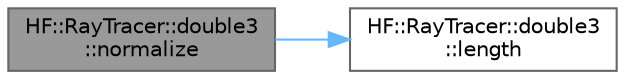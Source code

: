 digraph "HF::RayTracer::double3::normalize"
{
 // LATEX_PDF_SIZE
  bgcolor="transparent";
  edge [fontname=Helvetica,fontsize=10,labelfontname=Helvetica,labelfontsize=10];
  node [fontname=Helvetica,fontsize=10,shape=box,height=0.2,width=0.4];
  rankdir="LR";
  Node1 [label="HF::RayTracer::double3\l::normalize",height=0.2,width=0.4,color="gray40", fillcolor="grey60", style="filled", fontcolor="black",tooltip=" "];
  Node1 -> Node2 [color="steelblue1",style="solid"];
  Node2 [label="HF::RayTracer::double3\l::length",height=0.2,width=0.4,color="grey40", fillcolor="white", style="filled",URL="$a01511.html#a364fec354bd42c719be24bce9115400a",tooltip=" "];
}
